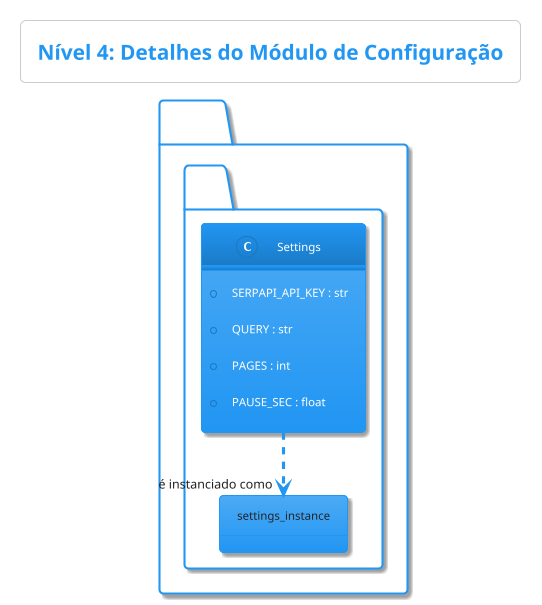 @startuml Config_Module_Classes
!theme materia
skinparam linetype ortho
skinparam BackgroundColor White

title Nível 4: Detalhes do Módulo de Configuração

package "config.py" {
  class Settings {
    +SERPAPI_API_KEY : str
    +QUERY : str
    +PAGES : int
    +PAUSE_SEC : float
  }
  object settings_instance
  Settings ..> settings_instance : "é instanciado como"
}

@enduml
